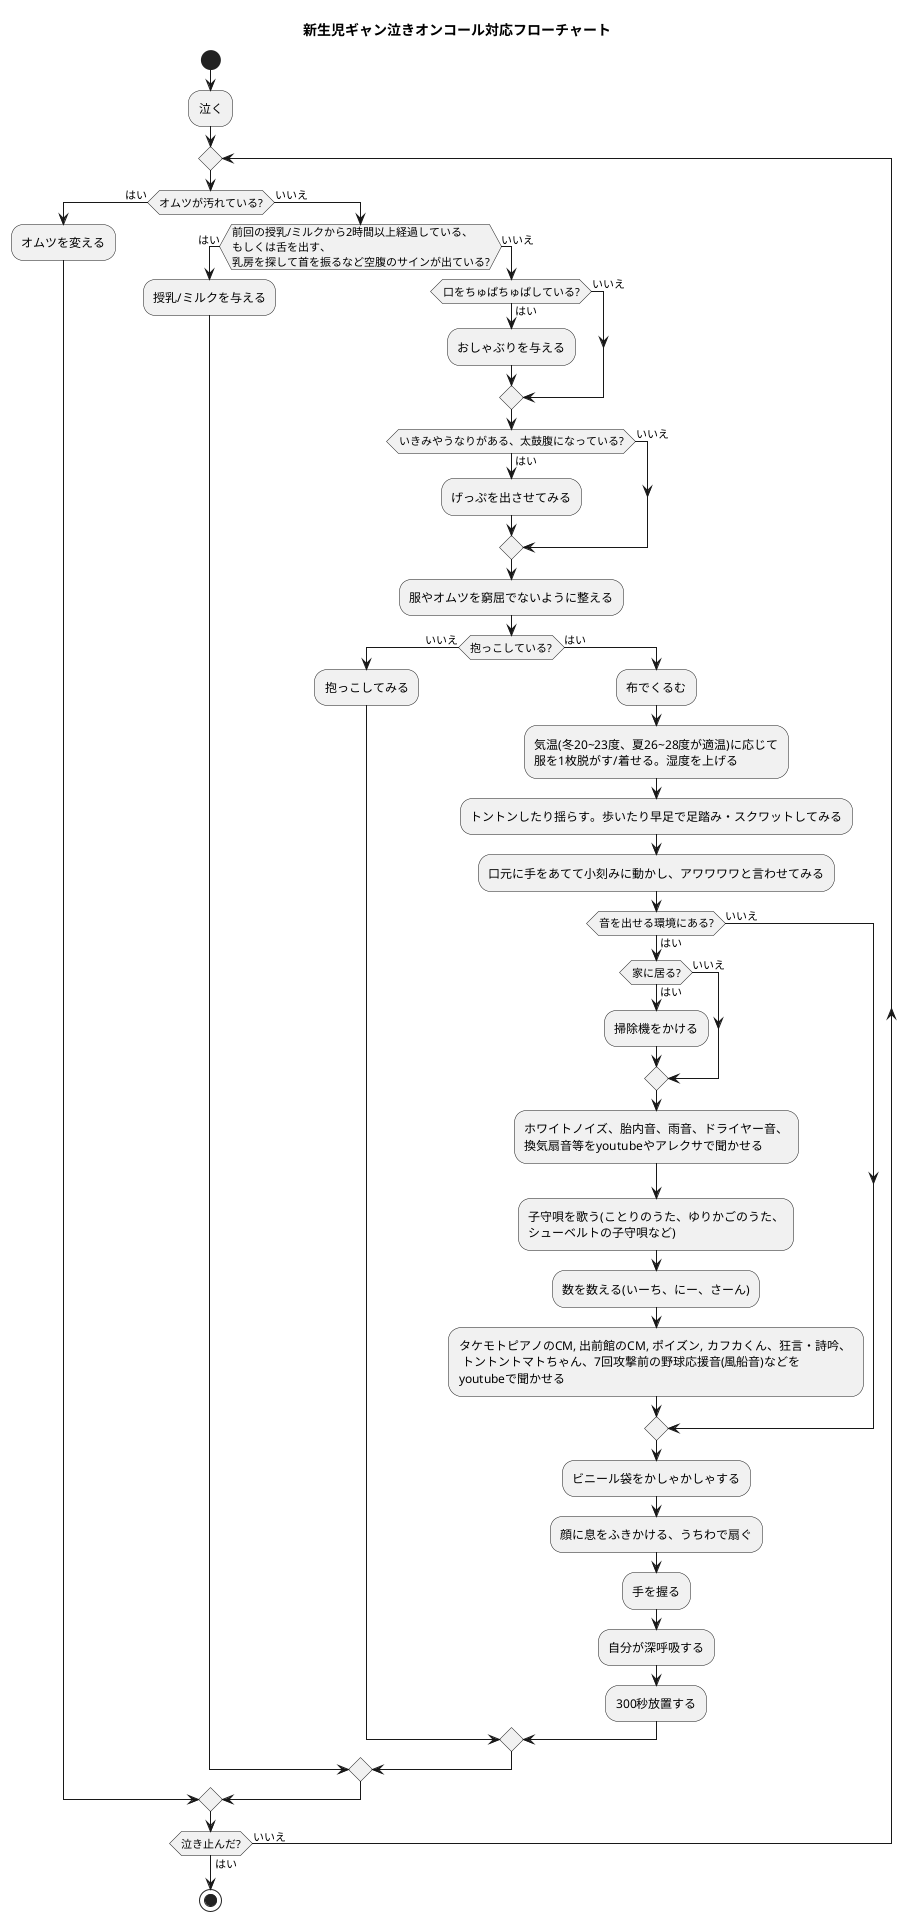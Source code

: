 @startuml

title 新生児ギャン泣きオンコール対応フローチャート
start

:泣く;

repeat;
  if (オムツが汚れている?) then (はい)
    :オムツを変える;
  else (いいえ)
    if (前回の授乳/ミルクから2時間以上経過している、\nもしくは舌を出す、\n乳房を探して首を振るなど空腹のサインが出ている?) then (はい)
      :授乳/ミルクを与える;
    else (いいえ)
      if (口をちゅぱちゅぱしている?) then (はい)
        :おしゃぶりを与える;
      else (いいえ)
      endif
      if (いきみやうなりがある、太鼓腹になっている?) then (はい)
        :げっぷを出させてみる;
      else (いいえ)
      endif
      :服やオムツを窮屈でないように整える;
      if (抱っこしている?) then (いいえ)
        :抱っこしてみる;
      else (はい)
        :布でくるむ;
        :気温(冬20~23度、夏26~28度が適温)に応じて\n服を1枚脱がす/着せる。湿度を上げる;
        :トントンしたり揺らす。歩いたり早足で足踏み・スクワットしてみる;
        :口元に手をあてて小刻みに動かし、アワワワワと言わせてみる;
        if (音を出せる環境にある?) then (はい)
          if (家に居る?) then (はい)
            :掃除機をかける;
          else (いいえ)
          endif
          :ホワイトノイズ、胎内音、雨音、ドライヤー音、\n換気扇音等をyoutubeやアレクサで聞かせる;
          :子守唄を歌う(ことりのうた、ゆりかごのうた、\nシューベルトの子守唄など);
          :数を数える(いーち、にー、さーん);
          :タケモトピアノのCM, 出前館のCM, ポイズン, カフカくん、狂言・詩吟、 \n トントントマトちゃん、7回攻撃前の野球応援音(風船音)などを\nyoutubeで聞かせる;
        else (いいえ)
        endif
        :ビニール袋をかしゃかしゃする;
        :顔に息をふきかける、うちわで扇ぐ;
        :手を握る;
        :自分が深呼吸する;
        :300秒放置する;
      endif
    endif
  endif
repeat while (泣き止んだ?) is (いいえ) not (はい)

stop

@enduml